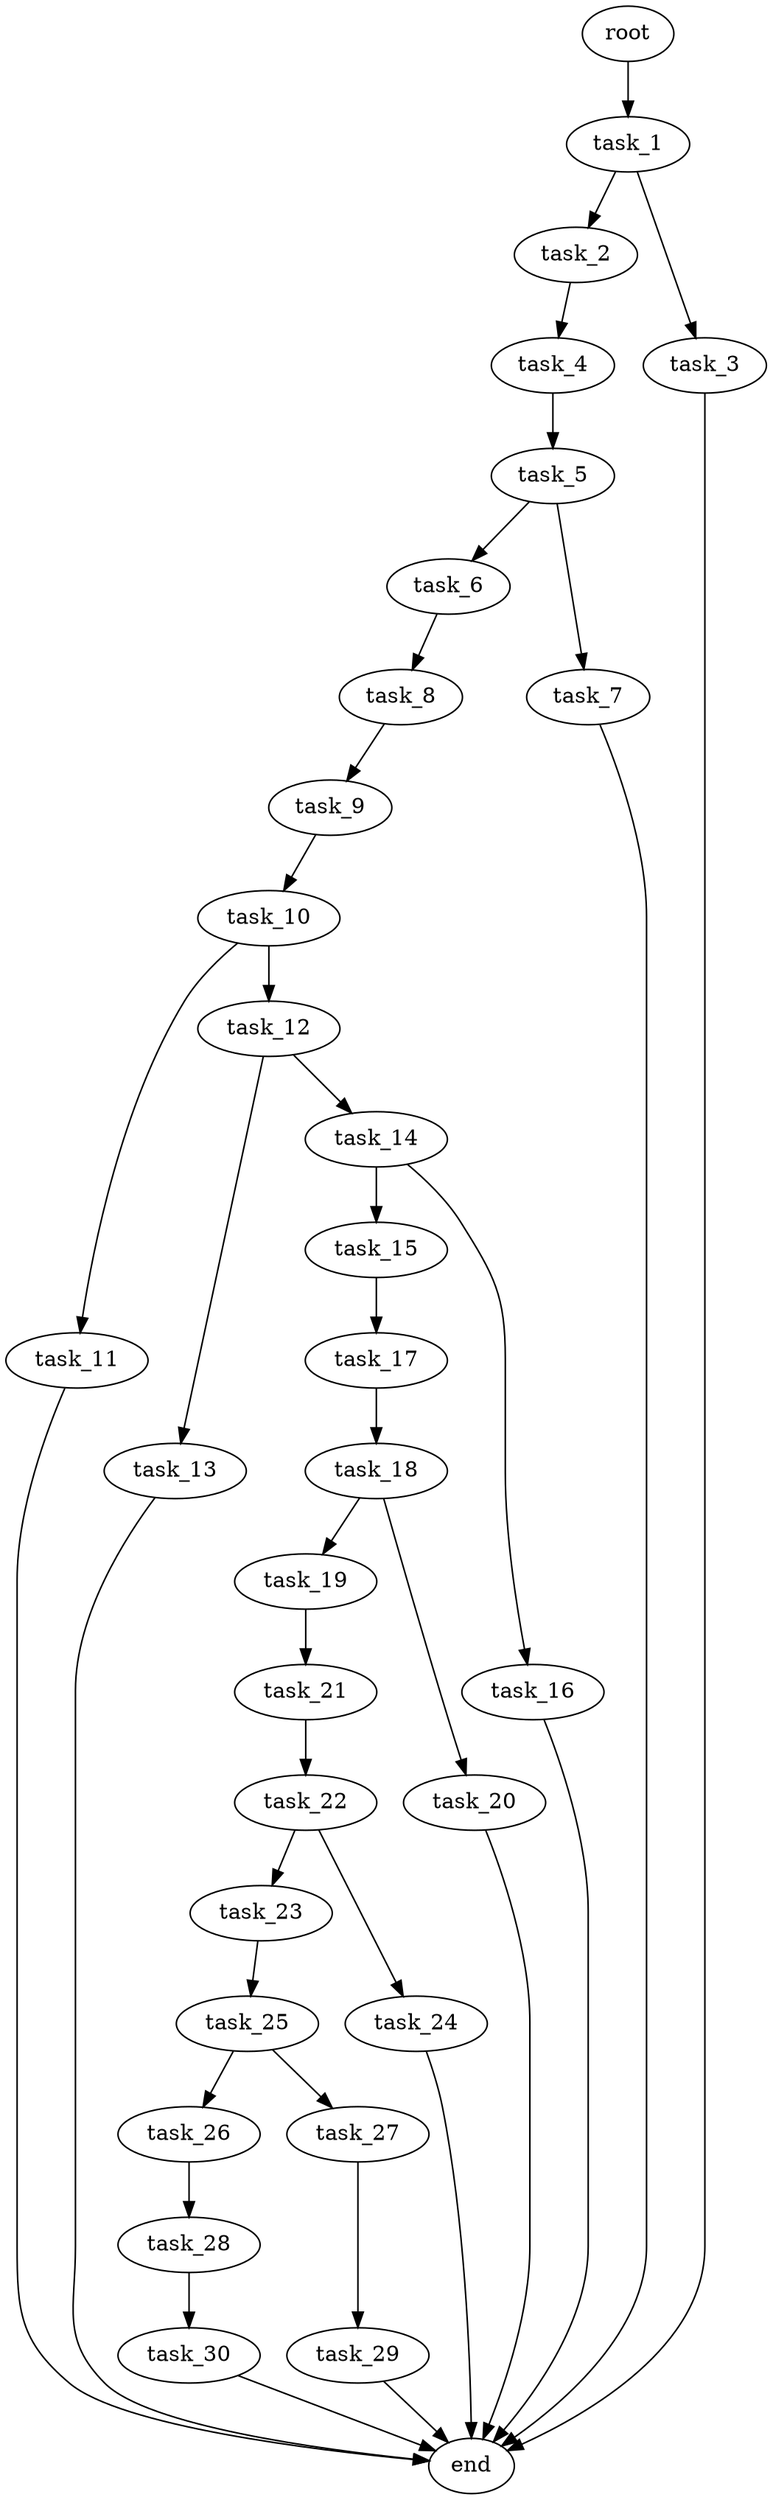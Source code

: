 digraph G {
  root [size="0.000000e+00"];
  task_1 [size="7.481036e+09"];
  task_2 [size="2.499276e+09"];
  task_3 [size="4.620970e+09"];
  task_4 [size="8.039164e+09"];
  task_5 [size="1.398791e+09"];
  task_6 [size="1.205573e+08"];
  task_7 [size="8.303893e+09"];
  task_8 [size="9.825690e+09"];
  task_9 [size="1.308022e+09"];
  task_10 [size="8.236910e+09"];
  task_11 [size="3.723025e+09"];
  task_12 [size="6.303345e+09"];
  task_13 [size="6.447205e+09"];
  task_14 [size="5.823656e+09"];
  task_15 [size="2.588948e+09"];
  task_16 [size="8.127658e+09"];
  task_17 [size="2.189800e+08"];
  task_18 [size="6.456559e+08"];
  task_19 [size="9.025058e+09"];
  task_20 [size="4.434870e+09"];
  task_21 [size="1.288787e+09"];
  task_22 [size="9.050875e+09"];
  task_23 [size="8.293732e+09"];
  task_24 [size="3.316167e+09"];
  task_25 [size="4.279205e+08"];
  task_26 [size="4.610488e+09"];
  task_27 [size="1.680724e+09"];
  task_28 [size="5.739268e+09"];
  task_29 [size="8.217032e+09"];
  task_30 [size="3.950592e+09"];
  end [size="0.000000e+00"];

  root -> task_1 [size="1.000000e-12"];
  task_1 -> task_2 [size="2.499276e+08"];
  task_1 -> task_3 [size="4.620970e+08"];
  task_2 -> task_4 [size="8.039164e+08"];
  task_3 -> end [size="1.000000e-12"];
  task_4 -> task_5 [size="1.398791e+08"];
  task_5 -> task_6 [size="1.205573e+07"];
  task_5 -> task_7 [size="8.303893e+08"];
  task_6 -> task_8 [size="9.825690e+08"];
  task_7 -> end [size="1.000000e-12"];
  task_8 -> task_9 [size="1.308022e+08"];
  task_9 -> task_10 [size="8.236910e+08"];
  task_10 -> task_11 [size="3.723025e+08"];
  task_10 -> task_12 [size="6.303345e+08"];
  task_11 -> end [size="1.000000e-12"];
  task_12 -> task_13 [size="6.447205e+08"];
  task_12 -> task_14 [size="5.823656e+08"];
  task_13 -> end [size="1.000000e-12"];
  task_14 -> task_15 [size="2.588948e+08"];
  task_14 -> task_16 [size="8.127658e+08"];
  task_15 -> task_17 [size="2.189800e+07"];
  task_16 -> end [size="1.000000e-12"];
  task_17 -> task_18 [size="6.456559e+07"];
  task_18 -> task_19 [size="9.025058e+08"];
  task_18 -> task_20 [size="4.434870e+08"];
  task_19 -> task_21 [size="1.288787e+08"];
  task_20 -> end [size="1.000000e-12"];
  task_21 -> task_22 [size="9.050875e+08"];
  task_22 -> task_23 [size="8.293732e+08"];
  task_22 -> task_24 [size="3.316167e+08"];
  task_23 -> task_25 [size="4.279205e+07"];
  task_24 -> end [size="1.000000e-12"];
  task_25 -> task_26 [size="4.610488e+08"];
  task_25 -> task_27 [size="1.680724e+08"];
  task_26 -> task_28 [size="5.739268e+08"];
  task_27 -> task_29 [size="8.217032e+08"];
  task_28 -> task_30 [size="3.950592e+08"];
  task_29 -> end [size="1.000000e-12"];
  task_30 -> end [size="1.000000e-12"];
}
